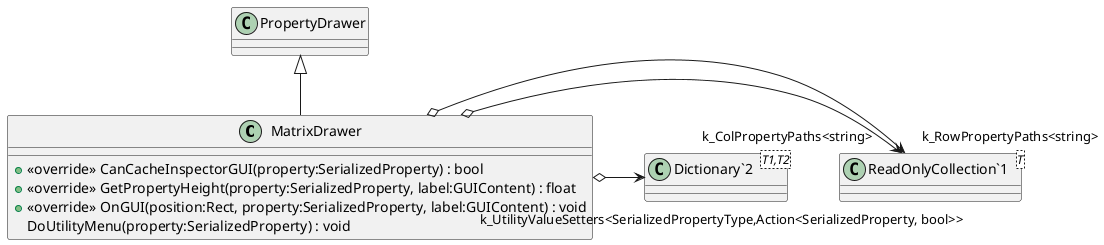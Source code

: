 @startuml
class MatrixDrawer {
    + <<override>> CanCacheInspectorGUI(property:SerializedProperty) : bool
    + <<override>> GetPropertyHeight(property:SerializedProperty, label:GUIContent) : float
    + <<override>> OnGUI(position:Rect, property:SerializedProperty, label:GUIContent) : void
    DoUtilityMenu(property:SerializedProperty) : void
}
class "ReadOnlyCollection`1"<T> {
}
class "Dictionary`2"<T1,T2> {
}
PropertyDrawer <|-- MatrixDrawer
MatrixDrawer o-> "k_ColPropertyPaths<string>" "ReadOnlyCollection`1"
MatrixDrawer o-> "k_RowPropertyPaths<string>" "ReadOnlyCollection`1"
MatrixDrawer o-> "k_UtilityValueSetters<SerializedPropertyType,Action<SerializedProperty, bool>>" "Dictionary`2"
@enduml
